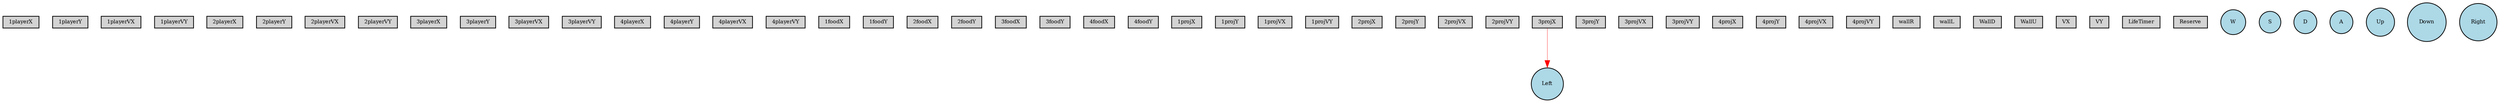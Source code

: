 digraph {
	node [fontsize=7 height=0.15 shape=circle width=0.15]
	"1playerX" [fillcolor=lightgray shape=box style=filled]
	"1playerY" [fillcolor=lightgray shape=box style=filled]
	"1playerVX" [fillcolor=lightgray shape=box style=filled]
	"1playerVY" [fillcolor=lightgray shape=box style=filled]
	"2playerX" [fillcolor=lightgray shape=box style=filled]
	"2playerY" [fillcolor=lightgray shape=box style=filled]
	"2playerVX" [fillcolor=lightgray shape=box style=filled]
	"2playerVY" [fillcolor=lightgray shape=box style=filled]
	"3playerX" [fillcolor=lightgray shape=box style=filled]
	"3playerY" [fillcolor=lightgray shape=box style=filled]
	"3playerVX" [fillcolor=lightgray shape=box style=filled]
	"3playerVY" [fillcolor=lightgray shape=box style=filled]
	"4playerX" [fillcolor=lightgray shape=box style=filled]
	"4playerY" [fillcolor=lightgray shape=box style=filled]
	"4playerVX" [fillcolor=lightgray shape=box style=filled]
	"4playerVY" [fillcolor=lightgray shape=box style=filled]
	"1foodX" [fillcolor=lightgray shape=box style=filled]
	"1foodY" [fillcolor=lightgray shape=box style=filled]
	"2foodX" [fillcolor=lightgray shape=box style=filled]
	"2foodY" [fillcolor=lightgray shape=box style=filled]
	"3foodX" [fillcolor=lightgray shape=box style=filled]
	"3foodY" [fillcolor=lightgray shape=box style=filled]
	"4foodX" [fillcolor=lightgray shape=box style=filled]
	"4foodY" [fillcolor=lightgray shape=box style=filled]
	"1projX" [fillcolor=lightgray shape=box style=filled]
	"1projY" [fillcolor=lightgray shape=box style=filled]
	"1projVX" [fillcolor=lightgray shape=box style=filled]
	"1projVY" [fillcolor=lightgray shape=box style=filled]
	"2projX" [fillcolor=lightgray shape=box style=filled]
	"2projY" [fillcolor=lightgray shape=box style=filled]
	"2projVX" [fillcolor=lightgray shape=box style=filled]
	"2projVY" [fillcolor=lightgray shape=box style=filled]
	"3projX" [fillcolor=lightgray shape=box style=filled]
	"3projY" [fillcolor=lightgray shape=box style=filled]
	"3projVX" [fillcolor=lightgray shape=box style=filled]
	"3projVY" [fillcolor=lightgray shape=box style=filled]
	"4projX" [fillcolor=lightgray shape=box style=filled]
	"4projY" [fillcolor=lightgray shape=box style=filled]
	"4projVX" [fillcolor=lightgray shape=box style=filled]
	"4projVY" [fillcolor=lightgray shape=box style=filled]
	wallR [fillcolor=lightgray shape=box style=filled]
	wallL [fillcolor=lightgray shape=box style=filled]
	WallD [fillcolor=lightgray shape=box style=filled]
	WallU [fillcolor=lightgray shape=box style=filled]
	VX [fillcolor=lightgray shape=box style=filled]
	VY [fillcolor=lightgray shape=box style=filled]
	LifeTimer [fillcolor=lightgray shape=box style=filled]
	Reserve [fillcolor=lightgray shape=box style=filled]
	W [fillcolor=lightblue style=filled]
	S [fillcolor=lightblue style=filled]
	D [fillcolor=lightblue style=filled]
	A [fillcolor=lightblue style=filled]
	Up [fillcolor=lightblue style=filled]
	Down [fillcolor=lightblue style=filled]
	Left [fillcolor=lightblue style=filled]
	Right [fillcolor=lightblue style=filled]
	"3projX" -> Left [color=red penwidth=0.3683940207256241 style=solid]
}
